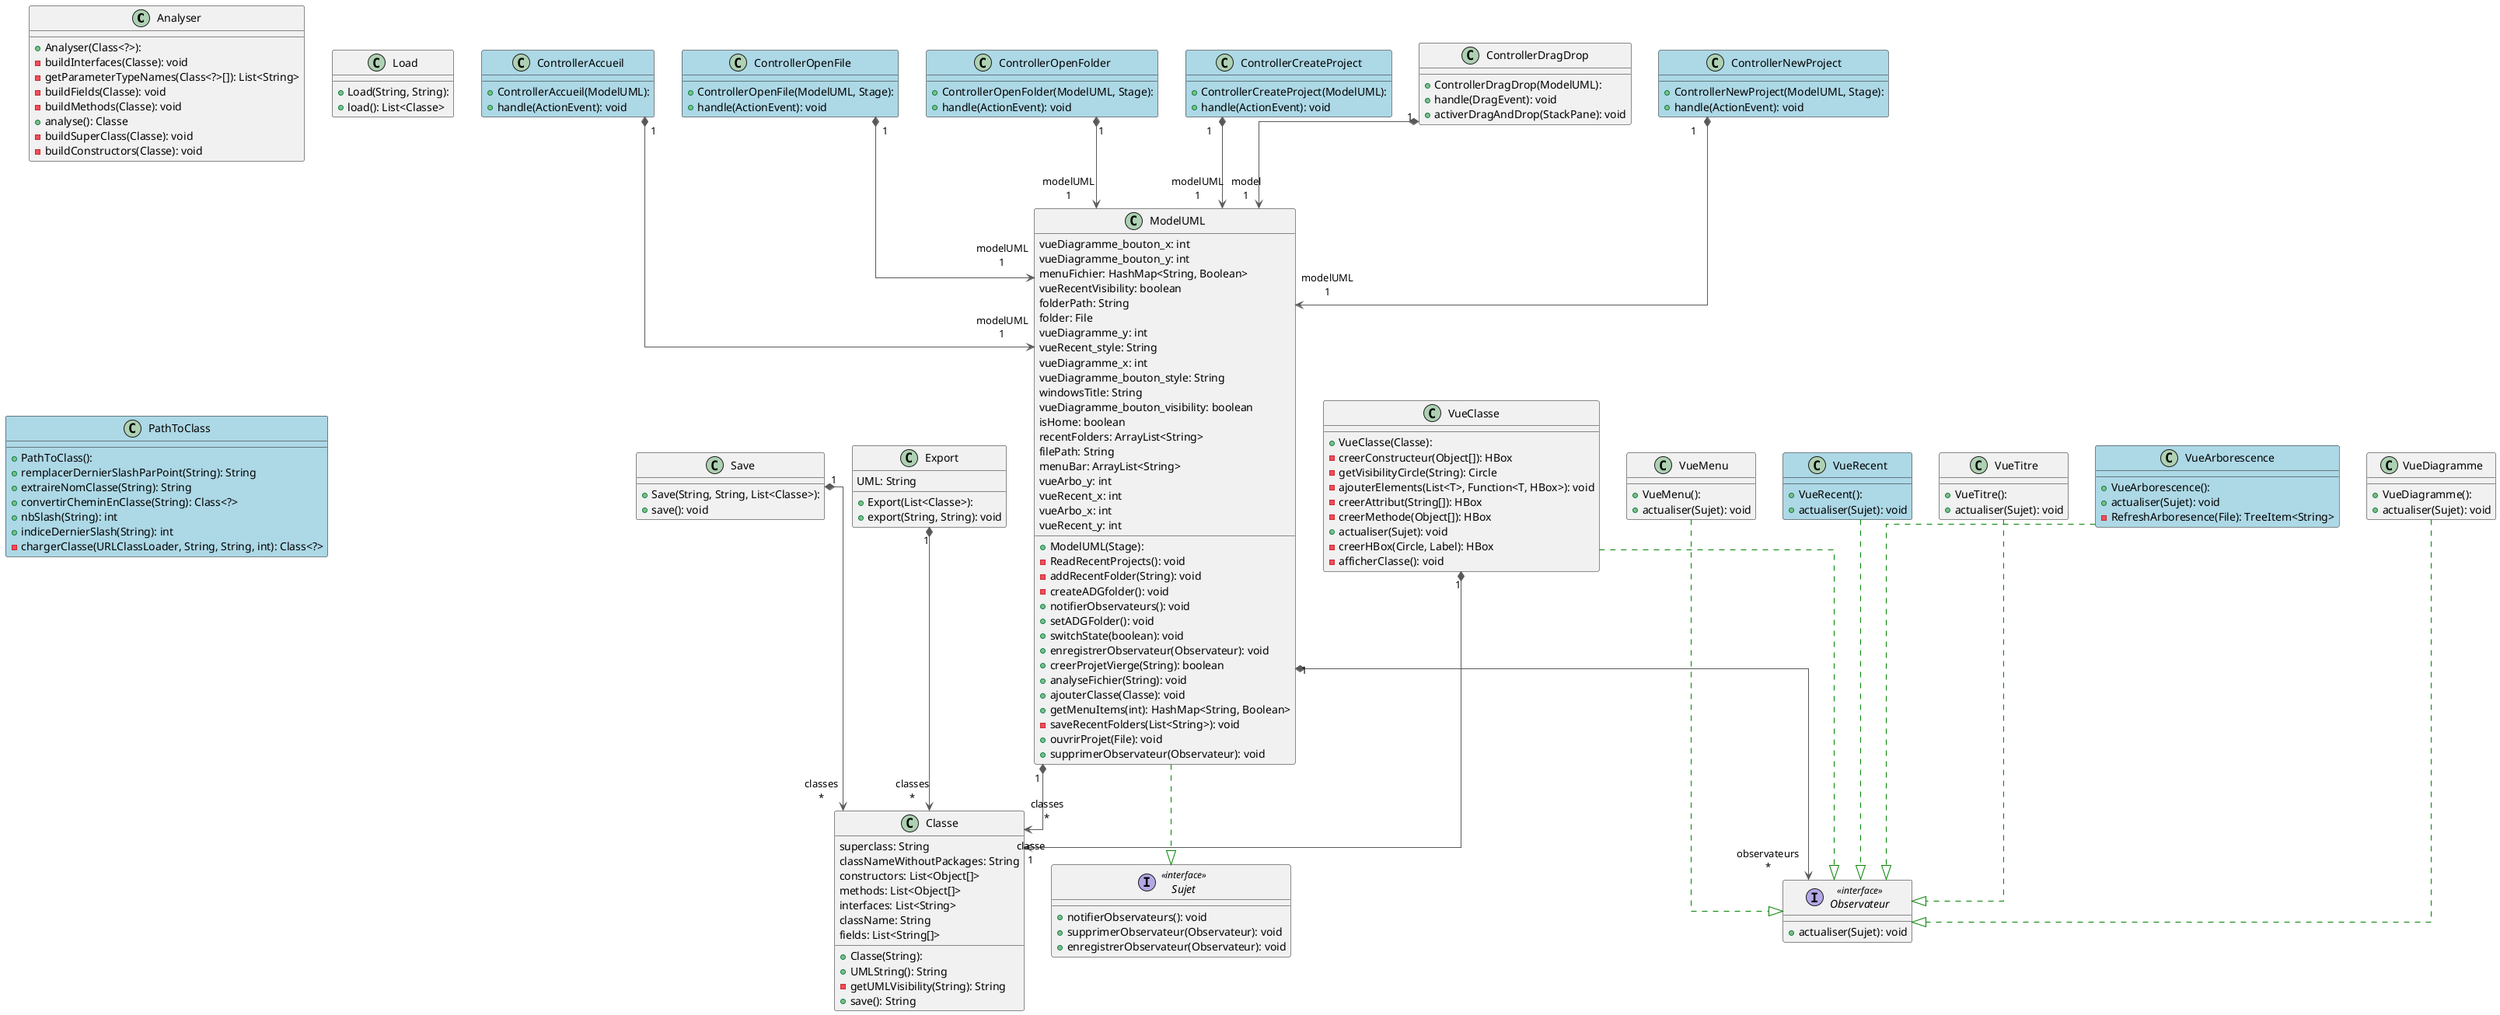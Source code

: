 @startuml


top to bottom direction
skinparam linetype ortho

class Analyser {
  + Analyser(Class<?>): 
  - buildInterfaces(Classe): void
  - getParameterTypeNames(Class<?>[]): List<String>
  - buildFields(Classe): void
  - buildMethods(Classe): void
  + analyse(): Classe
  - buildSuperClass(Classe): void
  - buildConstructors(Classe): void
}
class Classe {
  + Classe(String): 
  + UMLString(): String
  - getUMLVisibility(String): String
  + save(): String
   superclass: String
   classNameWithoutPackages: String
   constructors: List<Object[]>
   methods: List<Object[]>
   interfaces: List<String>
   className: String
   fields: List<String[]>
}
class ControllerAccueil #lightblue {
  + ControllerAccueil(ModelUML): 
  + handle(ActionEvent): void
}
class ControllerCreateProject #lightblue{
  + ControllerCreateProject(ModelUML): 
  + handle(ActionEvent): void
}
class ControllerDragDrop {
  + ControllerDragDrop(ModelUML): 
  + handle(DragEvent): void
  + activerDragAndDrop(StackPane): void
}
class ControllerNewProject #lightblue {
  + ControllerNewProject(ModelUML, Stage): 
  + handle(ActionEvent): void
}
class ControllerOpenFile #lightblue {
  + ControllerOpenFile(ModelUML, Stage): 
  + handle(ActionEvent): void
}
class ControllerOpenFolder #lightblue {
  + ControllerOpenFolder(ModelUML, Stage): 
  + handle(ActionEvent): void
}
class Export {
  + Export(List<Classe>): 
  + export(String, String): void
   UML: String
}
class Load {
  + Load(String, String): 
  + load(): List<Classe>
}

class ModelUML {
  + ModelUML(Stage): 
  - ReadRecentProjects(): void
  - addRecentFolder(String): void
  - createADGfolder(): void
  + notifierObservateurs(): void
  + setADGFolder(): void
  + switchState(boolean): void
  + enregistrerObservateur(Observateur): void
  + creerProjetVierge(String): boolean
  + analyseFichier(String): void
  + ajouterClasse(Classe): void
  + getMenuItems(int): HashMap<String, Boolean>
  - saveRecentFolders(List<String>): void
  + ouvrirProjet(File): void
  + supprimerObservateur(Observateur): void
   vueDiagramme_bouton_x: int
   vueDiagramme_bouton_y: int
   menuFichier: HashMap<String, Boolean>
   vueRecentVisibility: boolean
   folderPath: String
   folder: File
   vueDiagramme_y: int
   vueRecent_style: String
   vueDiagramme_x: int
   vueDiagramme_bouton_style: String
   windowsTitle: String
   vueDiagramme_bouton_visibility: boolean
   isHome: boolean
   recentFolders: ArrayList<String>
   filePath: String
   menuBar: ArrayList<String>
   vueArbo_y: int
   vueRecent_x: int
   vueArbo_x: int
   vueRecent_y: int
}
interface Observateur << interface >> {
  + actualiser(Sujet): void
}
class PathToClass  #lightblue{
  + PathToClass(): 
  + remplacerDernierSlashParPoint(String): String
  + extraireNomClasse(String): String
  + convertirCheminEnClasse(String): Class<?>
  + nbSlash(String): int
  + indiceDernierSlash(String): int
  - chargerClasse(URLClassLoader, String, String, int): Class<?>
}
class Save {
  + Save(String, String, List<Classe>): 
  + save(): void
}
interface Sujet << interface >> {
  + notifierObservateurs(): void
  + supprimerObservateur(Observateur): void
  + enregistrerObservateur(Observateur): void
}
class VueArborescence #lightblue {
  + VueArborescence(): 
  + actualiser(Sujet): void
  - RefreshArboresence(File): TreeItem<String>
}
class VueClasse {
  + VueClasse(Classe): 
  - creerConstructeur(Object[]): HBox
  - getVisibilityCircle(String): Circle
  - ajouterElements(List<T>, Function<T, HBox>): void
  - creerAttribut(String[]): HBox
  - creerMethode(Object[]): HBox
  + actualiser(Sujet): void
  - creerHBox(Circle, Label): HBox
  - afficherClasse(): void
}
class VueDiagramme {
  + VueDiagramme(): 
  + actualiser(Sujet): void
}
class VueMenu {
  + VueMenu(): 
  + actualiser(Sujet): void
}
class VueRecent #lightblue {
  + VueRecent(): 
  + actualiser(Sujet): void
}
class VueTitre {
  + VueTitre(): 
  + actualiser(Sujet): void
}


ControllerAccueil       "1" *-[#595959,plain]-> "modelUML\n1" ModelUML                

ControllerCreateProject "1" *-[#595959,plain]-> "modelUML\n1" ModelUML                
ControllerDragDrop      "1" *-[#595959,plain]-> "model\n1" ModelUML                
ControllerNewProject    "1" *-[#595959,plain]-> "modelUML\n1" ModelUML                
ControllerOpenFile      "1" *-[#595959,plain]-> "modelUML\n1" ModelUML                
ControllerOpenFolder    "1" *-[#595959,plain]-> "modelUML\n1" ModelUML                
Export                  "1" *-[#595959,plain]-> "classes\n*" Classe                  

ModelUML                "1" *-[#595959,plain]-> "classes\n*" Classe                  
ModelUML                "1" *-[#595959,plain]-> "observateurs\n*" Observateur             
ModelUML                 -[#008200,dashed]-^  Sujet                   
Save                    "1" *-[#595959,plain]-> "classes\n*" Classe                  
VueArborescence          -[#008200,dashed]-^  Observateur             
VueClasse               "1" *-[#595959,plain]-> "classe\n1" Classe                  
VueClasse                -[#008200,dashed]-^  Observateur             
VueDiagramme             -[#008200,dashed]-^  Observateur             
VueMenu                  -[#008200,dashed]-^  Observateur             
VueRecent                -[#008200,dashed]-^  Observateur             
VueTitre                 -[#008200,dashed]-^  Observateur             
@enduml
